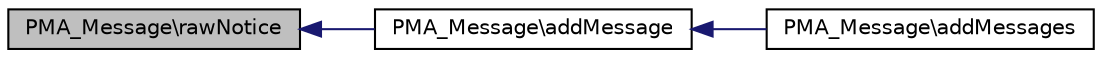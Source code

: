 digraph G
{
  edge [fontname="Helvetica",fontsize="10",labelfontname="Helvetica",labelfontsize="10"];
  node [fontname="Helvetica",fontsize="10",shape=record];
  rankdir="LR";
  Node1 [label="PMA_Message\\rawNotice",height=0.2,width=0.4,color="black", fillcolor="grey75", style="filled" fontcolor="black"];
  Node1 -> Node2 [dir="back",color="midnightblue",fontsize="10",style="solid",fontname="Helvetica"];
  Node2 [label="PMA_Message\\addMessage",height=0.2,width=0.4,color="black", fillcolor="white", style="filled",URL="$classPMA__Message.html#a7c992f7a2fb30a5384041001b06062f1",tooltip="add another raw message to be concatenated on displaying"];
  Node2 -> Node3 [dir="back",color="midnightblue",fontsize="10",style="solid",fontname="Helvetica"];
  Node3 [label="PMA_Message\\addMessages",height=0.2,width=0.4,color="black", fillcolor="white", style="filled",URL="$classPMA__Message.html#af73e8e98357108d11a21884515e0bc32",tooltip="add a bunch of messages at once"];
}
